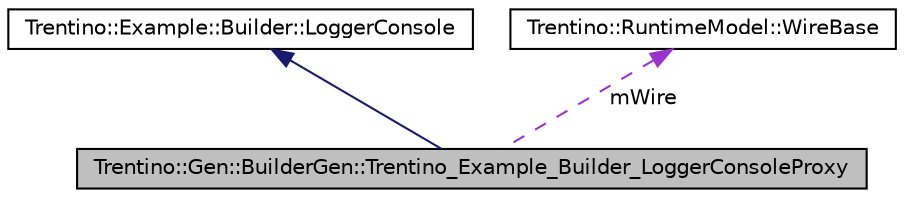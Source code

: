 digraph G
{
  edge [fontname="Helvetica",fontsize="10",labelfontname="Helvetica",labelfontsize="10"];
  node [fontname="Helvetica",fontsize="10",shape=record];
  Node1 [label="Trentino::Gen::BuilderGen::Trentino_Example_Builder_LoggerConsoleProxy",height=0.2,width=0.4,color="black", fillcolor="grey75", style="filled" fontcolor="black"];
  Node2 -> Node1 [dir="back",color="midnightblue",fontsize="10",style="solid",fontname="Helvetica"];
  Node2 [label="Trentino::Example::Builder::LoggerConsole",height=0.2,width=0.4,color="black", fillcolor="white", style="filled",URL="$class_trentino_1_1_example_1_1_builder_1_1_logger_console.html",tooltip="LogConsole interface testcode."];
  Node3 -> Node1 [dir="back",color="darkorchid3",fontsize="10",style="dashed",label=" mWire" ,fontname="Helvetica"];
  Node3 [label="Trentino::RuntimeModel::WireBase",height=0.2,width=0.4,color="black", fillcolor="white", style="filled",URL="$class_trentino_1_1_runtime_model_1_1_wire_base.html",tooltip="A wire connects a reference and service and stores the proxy that is used to execute calls over this ..."];
}
